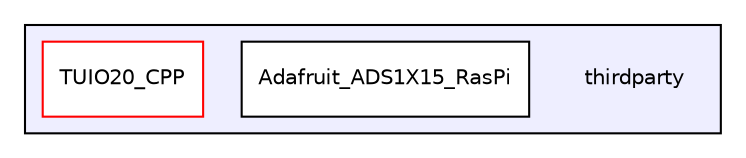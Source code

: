 digraph "thirdparty" {
  compound=true
  node [ fontsize="10", fontname="Helvetica"];
  edge [ labelfontsize="10", labelfontname="Helvetica"];
  subgraph clusterdir_7f51fab15f37f4c20c90b1af38889ac7 {
    graph [ bgcolor="#eeeeff", pencolor="black", label="" URL="dir_7f51fab15f37f4c20c90b1af38889ac7.html"];
    dir_7f51fab15f37f4c20c90b1af38889ac7 [shape=plaintext label="thirdparty"];
  dir_c85a7140babb3bb200f48c64d3d4c5fd [shape=box label="Adafruit_ADS1X15_RasPi" fillcolor="white" style="filled" URL="dir_c85a7140babb3bb200f48c64d3d4c5fd.html"];
  dir_ade1ccc97e496a21396bd4816dbe833c [shape=box label="TUIO20_CPP" fillcolor="white" style="filled" color="red" URL="dir_ade1ccc97e496a21396bd4816dbe833c.html"];
  }
}
